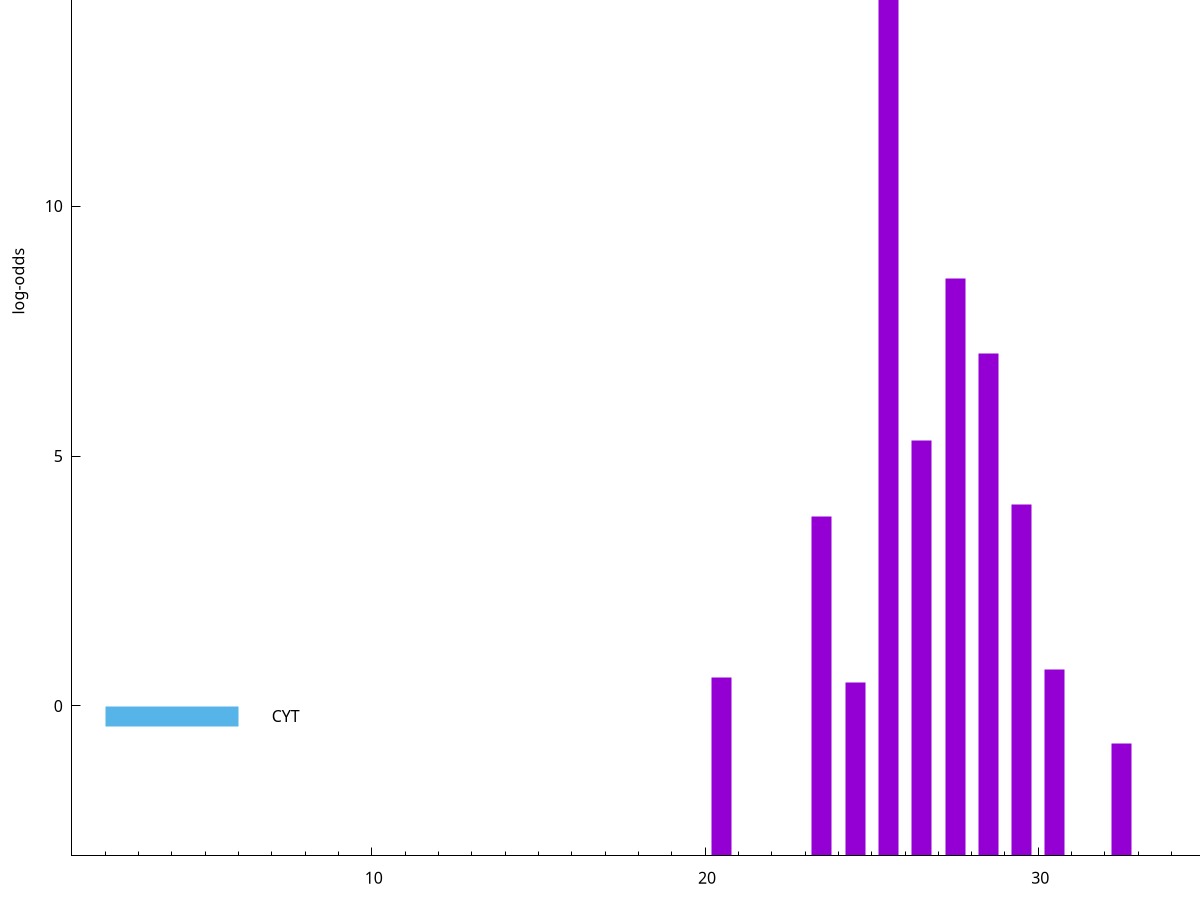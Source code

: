 set title "LipoP predictions for SRR3987128.gff"
set size 2., 1.4
set xrange [1:70] 
set mxtics 10
set yrange [-3:20]
set y2range [0:23]
set ylabel "log-odds"
set term postscript eps color solid "Helvetica" 30
set output "SRR3987128.gff50.eps"
set arrow from 2,18.6977 to 6,18.6977 nohead lt 1 lw 20
set label "SpI" at 7,18.6977
set arrow from 2,-0.200913 to 6,-0.200913 nohead lt 3 lw 20
set label "CYT" at 7,-0.200913
set arrow from 2,18.6977 to 6,18.6977 nohead lt 1 lw 20
set label "SpI" at 7,18.6977
# NOTE: The scores below are the log-odds scores with the threshold
# NOTE: subtracted (a hack to make gnuplot make the histogram all
# NOTE: look nice).
plot "-" axes x1y2 title "" with impulses lt 1 lw 20
25.500000 21.695700
27.500000 11.559570
28.500000 10.061380
26.500000 8.314160
29.500000 7.038510
23.500000 6.785630
30.500000 3.738963
20.500000 3.576920
24.500000 3.473524
32.500000 2.250812
e
exit
